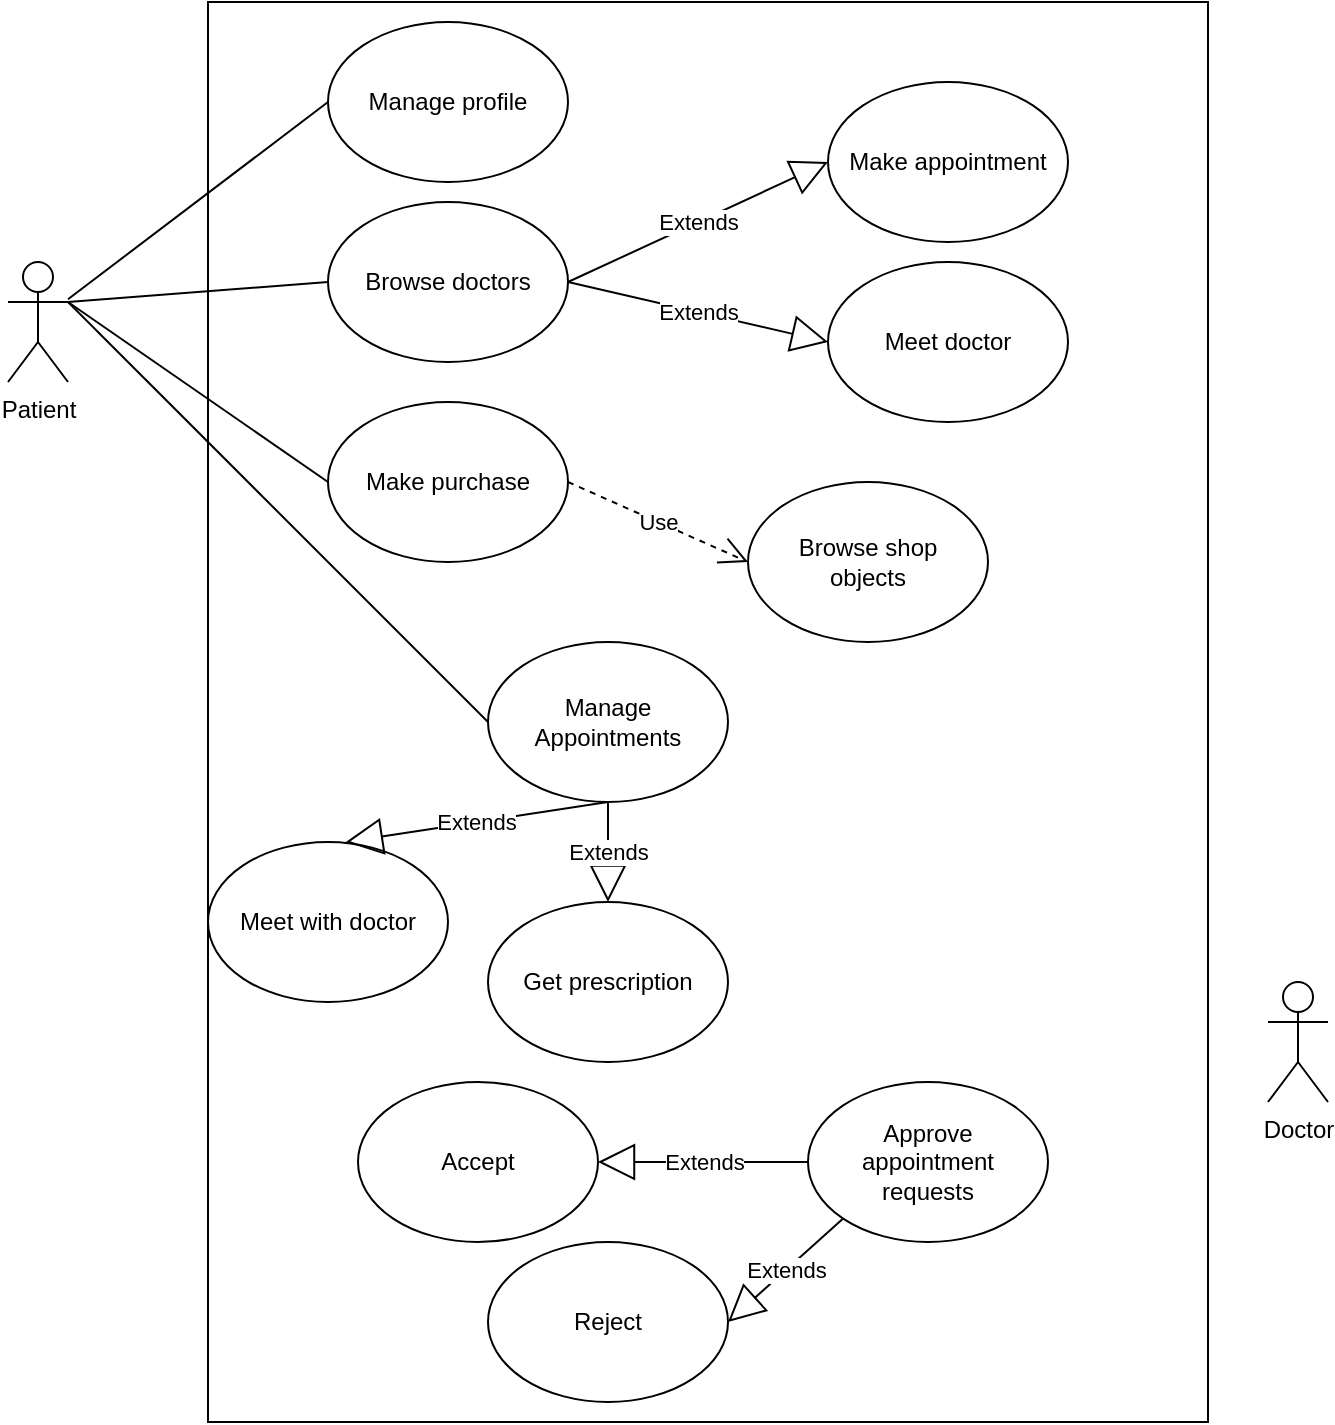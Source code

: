 <mxfile version="13.2.4" type="device"><diagram id="J9g_9ZiMBOTb_Qt-4iD7" name="Page-1"><mxGraphModel dx="868" dy="482" grid="1" gridSize="10" guides="1" tooltips="1" connect="1" arrows="1" fold="1" page="1" pageScale="1" pageWidth="850" pageHeight="1100" math="0" shadow="0"><root><mxCell id="0"/><mxCell id="1" parent="0"/><mxCell id="FjNt_4xYS3M9H5VAR8SB-1" value="" style="rounded=0;whiteSpace=wrap;html=1;" vertex="1" parent="1"><mxGeometry x="290" y="40" width="500" height="710" as="geometry"/></mxCell><mxCell id="FjNt_4xYS3M9H5VAR8SB-2" value="Patient&lt;br&gt;" style="shape=umlActor;verticalLabelPosition=bottom;labelBackgroundColor=#ffffff;verticalAlign=top;html=1;outlineConnect=0;" vertex="1" parent="1"><mxGeometry x="190" y="170" width="30" height="60" as="geometry"/></mxCell><mxCell id="FjNt_4xYS3M9H5VAR8SB-6" value="Manage profile" style="ellipse;whiteSpace=wrap;html=1;" vertex="1" parent="1"><mxGeometry x="350" y="50" width="120" height="80" as="geometry"/></mxCell><mxCell id="FjNt_4xYS3M9H5VAR8SB-7" value="Browse doctors" style="ellipse;whiteSpace=wrap;html=1;" vertex="1" parent="1"><mxGeometry x="350" y="140" width="120" height="80" as="geometry"/></mxCell><mxCell id="FjNt_4xYS3M9H5VAR8SB-8" value="Browse shop &lt;br&gt;objects" style="ellipse;whiteSpace=wrap;html=1;" vertex="1" parent="1"><mxGeometry x="560" y="280" width="120" height="80" as="geometry"/></mxCell><mxCell id="FjNt_4xYS3M9H5VAR8SB-9" value="Manage Appointments" style="ellipse;whiteSpace=wrap;html=1;" vertex="1" parent="1"><mxGeometry x="430" y="360" width="120" height="80" as="geometry"/></mxCell><mxCell id="FjNt_4xYS3M9H5VAR8SB-10" value="" style="endArrow=none;html=1;entryX=0;entryY=0.5;entryDx=0;entryDy=0;" edge="1" parent="1" source="FjNt_4xYS3M9H5VAR8SB-2" target="FjNt_4xYS3M9H5VAR8SB-6"><mxGeometry width="50" height="50" relative="1" as="geometry"><mxPoint x="400" y="250" as="sourcePoint"/><mxPoint x="450" y="200" as="targetPoint"/></mxGeometry></mxCell><mxCell id="FjNt_4xYS3M9H5VAR8SB-11" value="" style="endArrow=none;html=1;exitX=1;exitY=0.333;exitDx=0;exitDy=0;exitPerimeter=0;entryX=0;entryY=0.5;entryDx=0;entryDy=0;" edge="1" parent="1" source="FjNt_4xYS3M9H5VAR8SB-2" target="FjNt_4xYS3M9H5VAR8SB-7"><mxGeometry width="50" height="50" relative="1" as="geometry"><mxPoint x="400" y="250" as="sourcePoint"/><mxPoint x="450" y="200" as="targetPoint"/></mxGeometry></mxCell><mxCell id="FjNt_4xYS3M9H5VAR8SB-12" value="" style="endArrow=none;html=1;exitX=1;exitY=0.333;exitDx=0;exitDy=0;exitPerimeter=0;entryX=0;entryY=0.5;entryDx=0;entryDy=0;" edge="1" parent="1" source="FjNt_4xYS3M9H5VAR8SB-2" target="FjNt_4xYS3M9H5VAR8SB-31"><mxGeometry width="50" height="50" relative="1" as="geometry"><mxPoint x="400" y="250" as="sourcePoint"/><mxPoint x="450" y="200" as="targetPoint"/></mxGeometry></mxCell><mxCell id="FjNt_4xYS3M9H5VAR8SB-13" value="" style="endArrow=none;html=1;entryX=0;entryY=0.5;entryDx=0;entryDy=0;" edge="1" parent="1" target="FjNt_4xYS3M9H5VAR8SB-9"><mxGeometry width="50" height="50" relative="1" as="geometry"><mxPoint x="220" y="190" as="sourcePoint"/><mxPoint x="450" y="200" as="targetPoint"/></mxGeometry></mxCell><mxCell id="FjNt_4xYS3M9H5VAR8SB-14" value="Doctor" style="shape=umlActor;verticalLabelPosition=bottom;labelBackgroundColor=#ffffff;verticalAlign=top;html=1;outlineConnect=0;" vertex="1" parent="1"><mxGeometry x="820" y="530" width="30" height="60" as="geometry"/></mxCell><mxCell id="FjNt_4xYS3M9H5VAR8SB-15" value="Approve &lt;br&gt;appointment &lt;br&gt;requests" style="ellipse;whiteSpace=wrap;html=1;" vertex="1" parent="1"><mxGeometry x="590" y="580" width="120" height="80" as="geometry"/></mxCell><mxCell id="FjNt_4xYS3M9H5VAR8SB-16" value="Meet with doctor" style="ellipse;whiteSpace=wrap;html=1;" vertex="1" parent="1"><mxGeometry x="290" y="460" width="120" height="80" as="geometry"/></mxCell><mxCell id="FjNt_4xYS3M9H5VAR8SB-17" value="Get prescription" style="ellipse;whiteSpace=wrap;html=1;" vertex="1" parent="1"><mxGeometry x="430" y="490" width="120" height="80" as="geometry"/></mxCell><mxCell id="FjNt_4xYS3M9H5VAR8SB-18" value="Extends" style="endArrow=block;endSize=16;endFill=0;html=1;entryX=0.575;entryY=0;entryDx=0;entryDy=0;entryPerimeter=0;exitX=0.5;exitY=1;exitDx=0;exitDy=0;" edge="1" parent="1" source="FjNt_4xYS3M9H5VAR8SB-9" target="FjNt_4xYS3M9H5VAR8SB-16"><mxGeometry width="160" relative="1" as="geometry"><mxPoint x="340" y="420" as="sourcePoint"/><mxPoint x="500" y="420" as="targetPoint"/></mxGeometry></mxCell><mxCell id="FjNt_4xYS3M9H5VAR8SB-19" value="Extends" style="endArrow=block;endSize=16;endFill=0;html=1;exitX=0.5;exitY=1;exitDx=0;exitDy=0;" edge="1" parent="1" source="FjNt_4xYS3M9H5VAR8SB-9"><mxGeometry width="160" relative="1" as="geometry"><mxPoint x="490" y="450" as="sourcePoint"/><mxPoint x="490" y="490" as="targetPoint"/></mxGeometry></mxCell><mxCell id="FjNt_4xYS3M9H5VAR8SB-21" value="Accept" style="ellipse;whiteSpace=wrap;html=1;" vertex="1" parent="1"><mxGeometry x="365" y="580" width="120" height="80" as="geometry"/></mxCell><mxCell id="FjNt_4xYS3M9H5VAR8SB-22" value="Reject" style="ellipse;whiteSpace=wrap;html=1;" vertex="1" parent="1"><mxGeometry x="430" y="660" width="120" height="80" as="geometry"/></mxCell><mxCell id="FjNt_4xYS3M9H5VAR8SB-23" value="Extends" style="endArrow=block;endSize=16;endFill=0;html=1;entryX=1;entryY=0.5;entryDx=0;entryDy=0;" edge="1" parent="1" source="FjNt_4xYS3M9H5VAR8SB-15" target="FjNt_4xYS3M9H5VAR8SB-21"><mxGeometry width="160" relative="1" as="geometry"><mxPoint x="340" y="520" as="sourcePoint"/><mxPoint x="500" y="520" as="targetPoint"/></mxGeometry></mxCell><mxCell id="FjNt_4xYS3M9H5VAR8SB-24" value="Extends" style="endArrow=block;endSize=16;endFill=0;html=1;entryX=1;entryY=0.5;entryDx=0;entryDy=0;exitX=0;exitY=1;exitDx=0;exitDy=0;" edge="1" parent="1" source="FjNt_4xYS3M9H5VAR8SB-15" target="FjNt_4xYS3M9H5VAR8SB-22"><mxGeometry width="160" relative="1" as="geometry"><mxPoint x="340" y="520" as="sourcePoint"/><mxPoint x="500" y="520" as="targetPoint"/></mxGeometry></mxCell><mxCell id="FjNt_4xYS3M9H5VAR8SB-25" value="Make appointment" style="ellipse;whiteSpace=wrap;html=1;" vertex="1" parent="1"><mxGeometry x="600" y="80" width="120" height="80" as="geometry"/></mxCell><mxCell id="FjNt_4xYS3M9H5VAR8SB-26" value="Meet doctor" style="ellipse;whiteSpace=wrap;html=1;" vertex="1" parent="1"><mxGeometry x="600" y="170" width="120" height="80" as="geometry"/></mxCell><mxCell id="FjNt_4xYS3M9H5VAR8SB-27" value="Extends" style="endArrow=block;endSize=16;endFill=0;html=1;entryX=0;entryY=0.5;entryDx=0;entryDy=0;exitX=1;exitY=0.5;exitDx=0;exitDy=0;" edge="1" parent="1" source="FjNt_4xYS3M9H5VAR8SB-7" target="FjNt_4xYS3M9H5VAR8SB-25"><mxGeometry width="160" relative="1" as="geometry"><mxPoint x="340" y="220" as="sourcePoint"/><mxPoint x="500" y="220" as="targetPoint"/></mxGeometry></mxCell><mxCell id="FjNt_4xYS3M9H5VAR8SB-28" value="Extends" style="endArrow=block;endSize=16;endFill=0;html=1;exitX=1;exitY=0.5;exitDx=0;exitDy=0;entryX=0;entryY=0.5;entryDx=0;entryDy=0;" edge="1" parent="1" source="FjNt_4xYS3M9H5VAR8SB-7" target="FjNt_4xYS3M9H5VAR8SB-26"><mxGeometry width="160" relative="1" as="geometry"><mxPoint x="340" y="220" as="sourcePoint"/><mxPoint x="500" y="220" as="targetPoint"/></mxGeometry></mxCell><mxCell id="FjNt_4xYS3M9H5VAR8SB-31" value="Make purchase" style="ellipse;whiteSpace=wrap;html=1;" vertex="1" parent="1"><mxGeometry x="350" y="240" width="120" height="80" as="geometry"/></mxCell><mxCell id="FjNt_4xYS3M9H5VAR8SB-32" value="Use" style="endArrow=open;endSize=12;dashed=1;html=1;entryX=0;entryY=0.5;entryDx=0;entryDy=0;exitX=1;exitY=0.5;exitDx=0;exitDy=0;" edge="1" parent="1" source="FjNt_4xYS3M9H5VAR8SB-31" target="FjNt_4xYS3M9H5VAR8SB-8"><mxGeometry width="160" relative="1" as="geometry"><mxPoint x="340" y="320" as="sourcePoint"/><mxPoint x="500" y="320" as="targetPoint"/></mxGeometry></mxCell></root></mxGraphModel></diagram></mxfile>